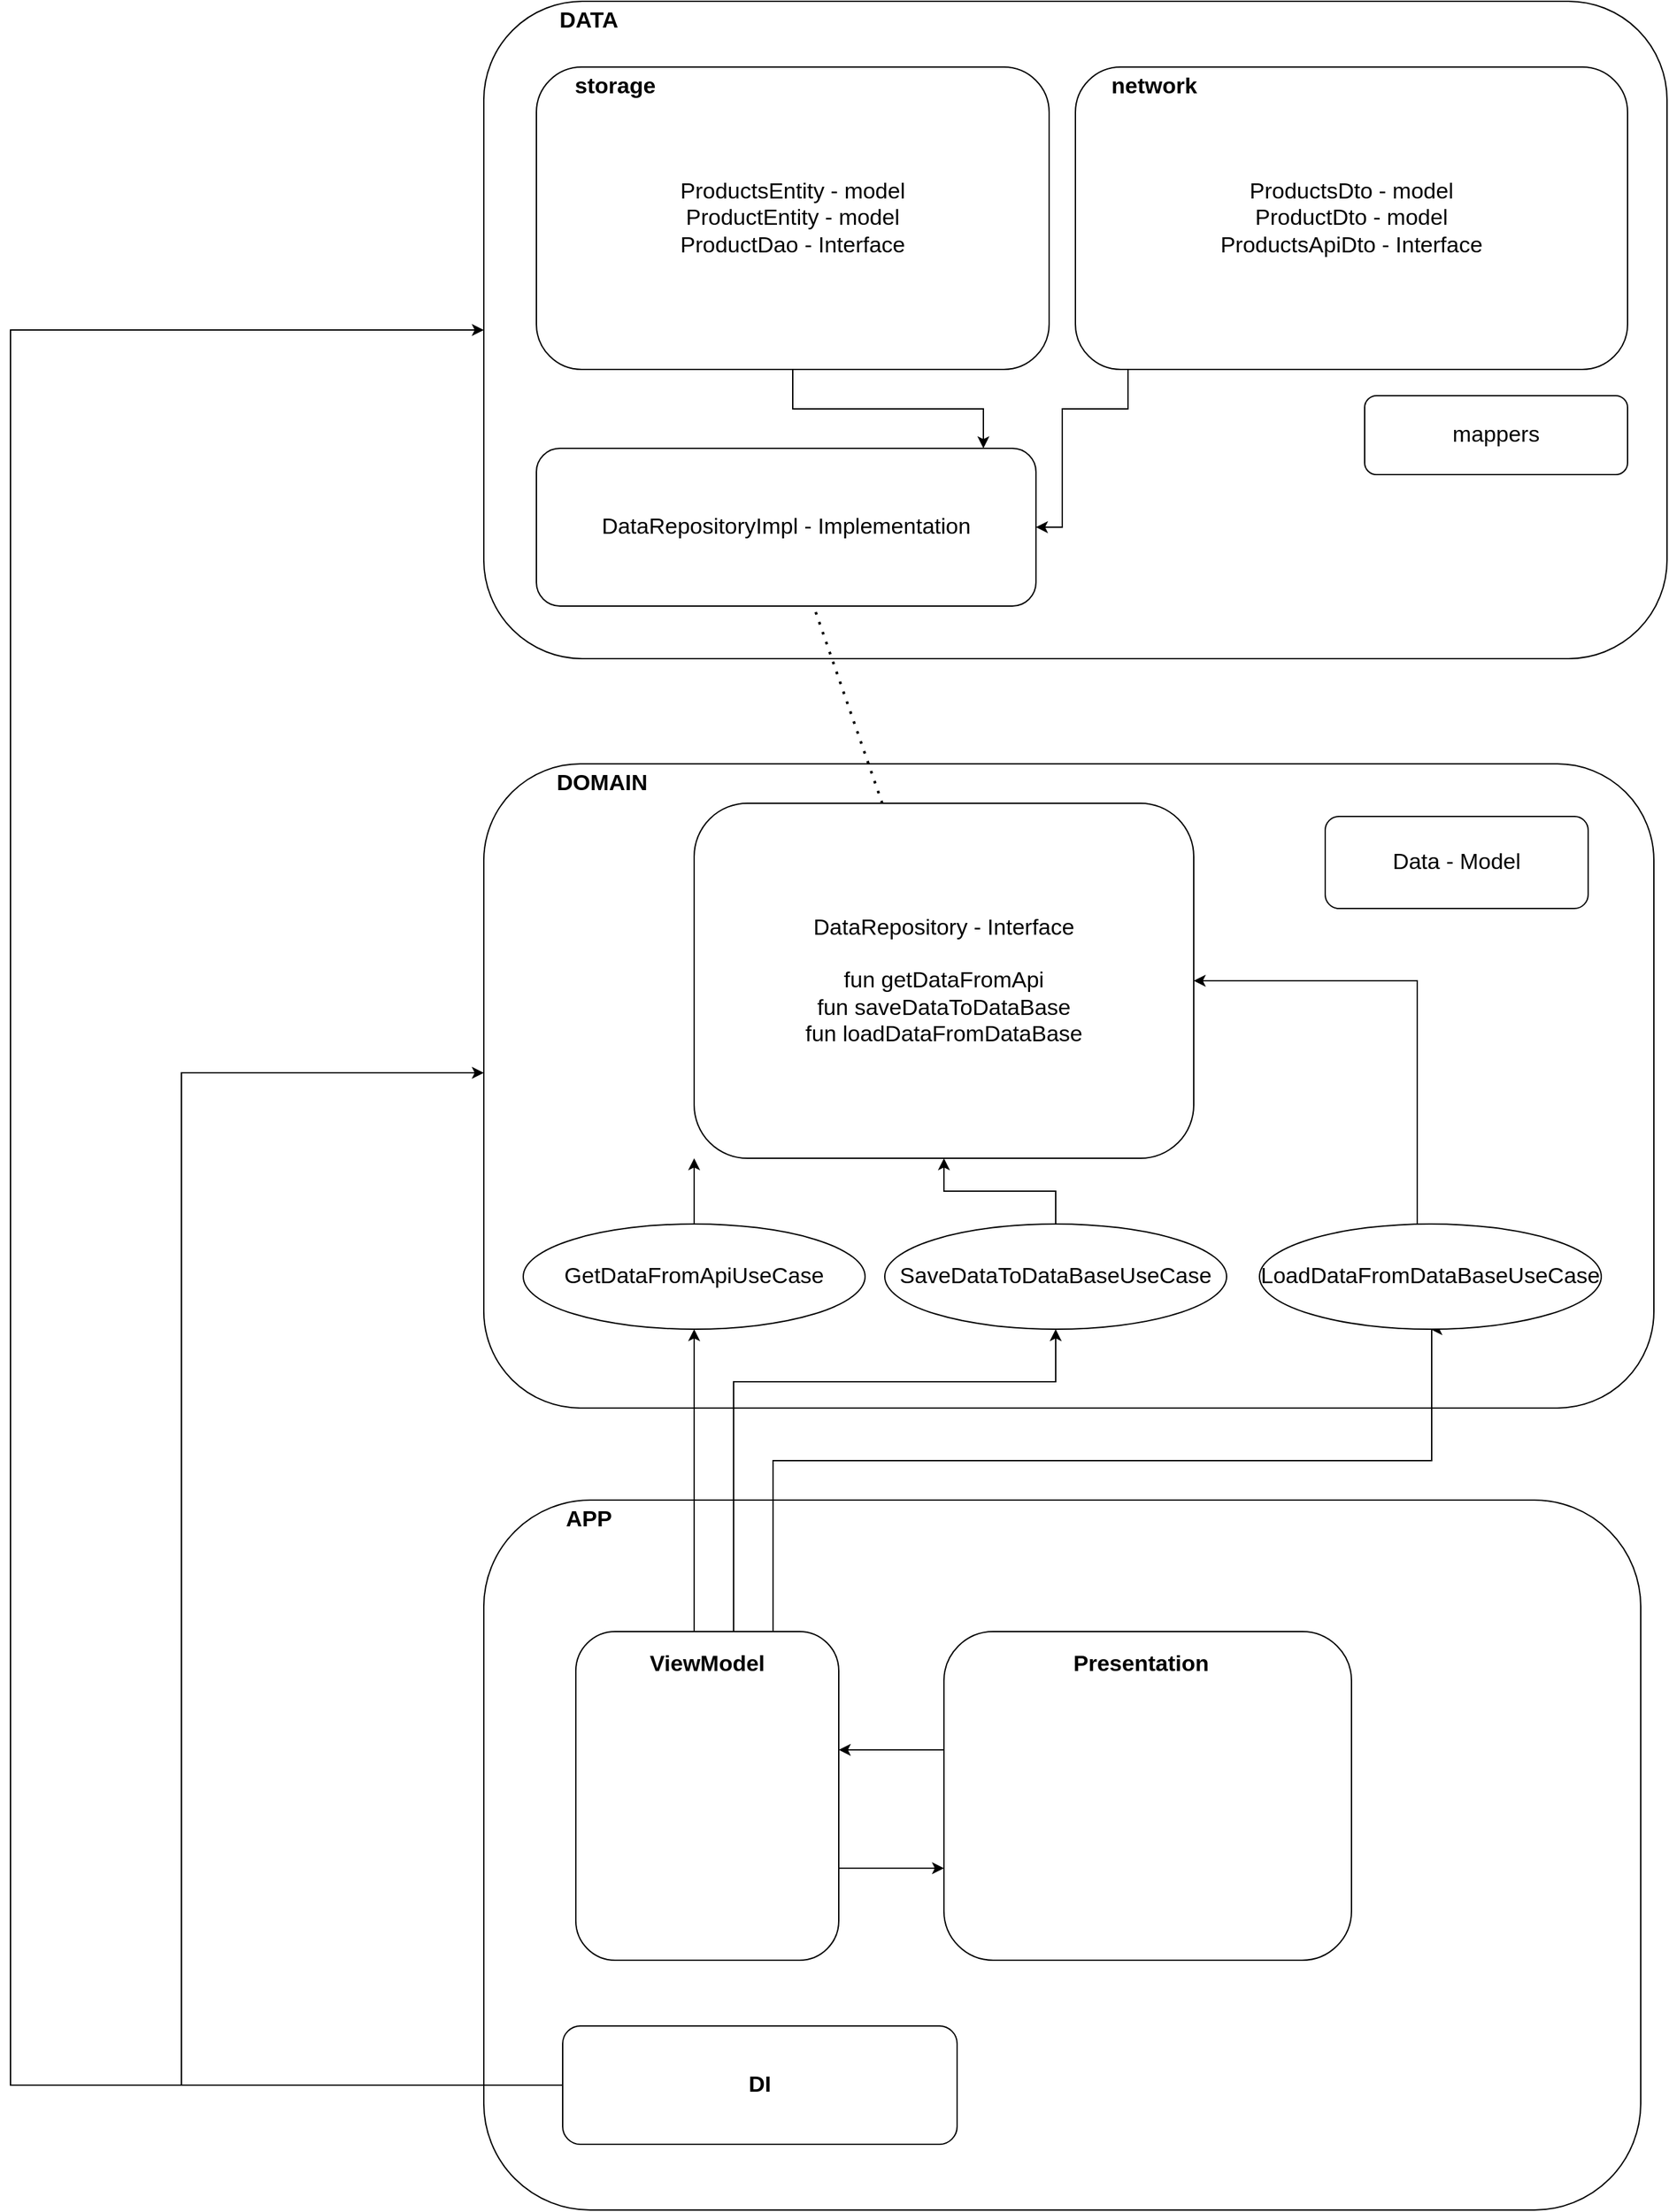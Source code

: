<mxfile version="24.5.4" type="device">
  <diagram id="Rj8qp3uqT3ajtmm9WSpq" name="Page-1">
    <mxGraphModel dx="2385" dy="2822" grid="1" gridSize="10" guides="1" tooltips="1" connect="1" arrows="1" fold="1" page="1" pageScale="1" pageWidth="850" pageHeight="1100" math="0" shadow="0">
      <root>
        <mxCell id="0" />
        <mxCell id="1" parent="0" />
        <mxCell id="YiW-QDjsgRmivzlMK6RQ-1" value="" style="rounded=1;whiteSpace=wrap;html=1;fontSize=17;movable=0;resizable=0;rotatable=0;deletable=0;editable=0;locked=1;connectable=0;" parent="1" vertex="1">
          <mxGeometry x="-200" y="-240" width="900" height="500" as="geometry" />
        </mxCell>
        <mxCell id="YiW-QDjsgRmivzlMK6RQ-2" value="" style="rounded=1;whiteSpace=wrap;html=1;fontSize=17;movable=0;resizable=0;rotatable=0;deletable=0;editable=0;locked=1;connectable=0;" parent="1" vertex="1">
          <mxGeometry x="-200" y="340" width="890" height="490" as="geometry" />
        </mxCell>
        <mxCell id="YiW-QDjsgRmivzlMK6RQ-3" value="" style="rounded=1;whiteSpace=wrap;html=1;fontSize=17;movable=0;resizable=0;rotatable=0;deletable=0;editable=0;locked=1;connectable=0;" parent="1" vertex="1">
          <mxGeometry x="-200" y="900" width="880" height="540" as="geometry" />
        </mxCell>
        <mxCell id="YiW-QDjsgRmivzlMK6RQ-12" value="&lt;font style=&quot;font-size: 17px;&quot;&gt;&lt;b style=&quot;font-size: 17px;&quot;&gt;DATA&lt;/b&gt;&lt;/font&gt;" style="text;html=1;align=center;verticalAlign=middle;whiteSpace=wrap;rounded=0;fontSize=17;" parent="1" vertex="1">
          <mxGeometry x="-150" y="-240" width="60" height="30" as="geometry" />
        </mxCell>
        <mxCell id="YiW-QDjsgRmivzlMK6RQ-13" value="&lt;font style=&quot;font-size: 17px;&quot;&gt;&lt;b style=&quot;font-size: 17px;&quot;&gt;DOMAIN&lt;/b&gt;&lt;/font&gt;" style="text;html=1;align=center;verticalAlign=middle;whiteSpace=wrap;rounded=0;fontSize=17;" parent="1" vertex="1">
          <mxGeometry x="-140" y="340" width="60" height="30" as="geometry" />
        </mxCell>
        <mxCell id="YiW-QDjsgRmivzlMK6RQ-14" value="&lt;font style=&quot;font-size: 17px;&quot;&gt;&lt;b style=&quot;font-size: 17px;&quot;&gt;APP&lt;/b&gt;&lt;/font&gt;" style="text;html=1;align=center;verticalAlign=middle;whiteSpace=wrap;rounded=0;fontSize=17;" parent="1" vertex="1">
          <mxGeometry x="-150" y="900" width="60" height="30" as="geometry" />
        </mxCell>
        <mxCell id="YiW-QDjsgRmivzlMK6RQ-27" style="edgeStyle=orthogonalEdgeStyle;rounded=0;orthogonalLoop=1;jettySize=auto;html=1;fontSize=17;" parent="1" source="YiW-QDjsgRmivzlMK6RQ-15" target="YiW-QDjsgRmivzlMK6RQ-17" edge="1">
          <mxGeometry relative="1" as="geometry">
            <Array as="points">
              <mxPoint x="100" y="1180" />
              <mxPoint x="100" y="1180" />
            </Array>
          </mxGeometry>
        </mxCell>
        <mxCell id="YiW-QDjsgRmivzlMK6RQ-37" style="edgeStyle=orthogonalEdgeStyle;rounded=0;orthogonalLoop=1;jettySize=auto;html=1;entryX=0.5;entryY=1;entryDx=0;entryDy=0;" parent="1" source="YiW-QDjsgRmivzlMK6RQ-15" target="YiW-QDjsgRmivzlMK6RQ-28" edge="1">
          <mxGeometry relative="1" as="geometry">
            <Array as="points">
              <mxPoint x="-40" y="940" />
              <mxPoint x="-40" y="940" />
            </Array>
          </mxGeometry>
        </mxCell>
        <mxCell id="YiW-QDjsgRmivzlMK6RQ-38" style="edgeStyle=orthogonalEdgeStyle;rounded=0;orthogonalLoop=1;jettySize=auto;html=1;entryX=0.5;entryY=1;entryDx=0;entryDy=0;" parent="1" source="YiW-QDjsgRmivzlMK6RQ-15" target="YiW-QDjsgRmivzlMK6RQ-35" edge="1">
          <mxGeometry relative="1" as="geometry">
            <Array as="points">
              <mxPoint x="-10" y="810" />
              <mxPoint x="235" y="810" />
            </Array>
          </mxGeometry>
        </mxCell>
        <mxCell id="YiW-QDjsgRmivzlMK6RQ-40" style="edgeStyle=orthogonalEdgeStyle;rounded=0;orthogonalLoop=1;jettySize=auto;html=1;" parent="1" source="YiW-QDjsgRmivzlMK6RQ-15" edge="1">
          <mxGeometry relative="1" as="geometry">
            <mxPoint x="520" y="770" as="targetPoint" />
            <Array as="points">
              <mxPoint x="20" y="870" />
              <mxPoint x="521" y="870" />
              <mxPoint x="521" y="770" />
            </Array>
          </mxGeometry>
        </mxCell>
        <mxCell id="YiW-QDjsgRmivzlMK6RQ-15" value="" style="rounded=1;whiteSpace=wrap;html=1;fontSize=17;" parent="1" vertex="1">
          <mxGeometry x="-130" y="1000" width="200" height="250" as="geometry" />
        </mxCell>
        <mxCell id="YiW-QDjsgRmivzlMK6RQ-16" value="&lt;font style=&quot;font-size: 17px;&quot;&gt;&lt;b style=&quot;font-size: 17px;&quot;&gt;ViewModel&lt;/b&gt;&lt;/font&gt;" style="text;html=1;align=center;verticalAlign=middle;whiteSpace=wrap;rounded=0;fontSize=17;" parent="1" vertex="1">
          <mxGeometry x="-60" y="1010" width="60" height="30" as="geometry" />
        </mxCell>
        <mxCell id="YiW-QDjsgRmivzlMK6RQ-26" style="edgeStyle=orthogonalEdgeStyle;rounded=0;orthogonalLoop=1;jettySize=auto;html=1;fontSize=17;" parent="1" source="YiW-QDjsgRmivzlMK6RQ-17" target="YiW-QDjsgRmivzlMK6RQ-15" edge="1">
          <mxGeometry relative="1" as="geometry">
            <Array as="points">
              <mxPoint x="110" y="1090" />
              <mxPoint x="110" y="1090" />
            </Array>
          </mxGeometry>
        </mxCell>
        <mxCell id="YiW-QDjsgRmivzlMK6RQ-17" value="" style="rounded=1;whiteSpace=wrap;html=1;fontSize=17;" parent="1" vertex="1">
          <mxGeometry x="150" y="1000" width="310" height="250" as="geometry" />
        </mxCell>
        <mxCell id="YiW-QDjsgRmivzlMK6RQ-18" value="&lt;span style=&quot;font-size: 17px;&quot;&gt;&lt;b style=&quot;font-size: 17px;&quot;&gt;Presentation&lt;/b&gt;&lt;/span&gt;" style="text;html=1;align=center;verticalAlign=middle;whiteSpace=wrap;rounded=0;fontSize=17;" parent="1" vertex="1">
          <mxGeometry x="270" y="1010" width="60" height="30" as="geometry" />
        </mxCell>
        <mxCell id="YiW-QDjsgRmivzlMK6RQ-33" style="edgeStyle=orthogonalEdgeStyle;rounded=0;orthogonalLoop=1;jettySize=auto;html=1;" parent="1" source="YiW-QDjsgRmivzlMK6RQ-19" target="YiW-QDjsgRmivzlMK6RQ-23" edge="1">
          <mxGeometry relative="1" as="geometry">
            <mxPoint x="35" y="90.0" as="targetPoint" />
            <Array as="points">
              <mxPoint x="35" y="70" />
              <mxPoint x="180" y="70" />
            </Array>
          </mxGeometry>
        </mxCell>
        <mxCell id="YiW-QDjsgRmivzlMK6RQ-19" value="ProductsEntity - model&lt;div&gt;ProductEntity - model&lt;br&gt;&lt;/div&gt;&lt;div&gt;ProductDao - Interface&lt;/div&gt;" style="rounded=1;whiteSpace=wrap;html=1;fontSize=17;" parent="1" vertex="1">
          <mxGeometry x="-160" y="-190" width="390" height="230" as="geometry" />
        </mxCell>
        <mxCell id="YiW-QDjsgRmivzlMK6RQ-44" style="edgeStyle=orthogonalEdgeStyle;rounded=0;orthogonalLoop=1;jettySize=auto;html=1;entryX=1;entryY=0.5;entryDx=0;entryDy=0;" parent="1" source="YiW-QDjsgRmivzlMK6RQ-21" target="YiW-QDjsgRmivzlMK6RQ-23" edge="1">
          <mxGeometry relative="1" as="geometry">
            <Array as="points">
              <mxPoint x="290" y="70" />
              <mxPoint x="240" y="70" />
              <mxPoint x="240" y="160" />
            </Array>
          </mxGeometry>
        </mxCell>
        <mxCell id="YiW-QDjsgRmivzlMK6RQ-21" value="ProductsDto - model&lt;div&gt;ProductDto - model&lt;br&gt;&lt;/div&gt;&lt;div&gt;ProductsApiDto - Interface&lt;/div&gt;" style="rounded=1;whiteSpace=wrap;html=1;fontSize=17;" parent="1" vertex="1">
          <mxGeometry x="250" y="-190" width="420" height="230" as="geometry" />
        </mxCell>
        <mxCell id="YiW-QDjsgRmivzlMK6RQ-22" value="&lt;font style=&quot;font-size: 17px;&quot;&gt;&lt;b style=&quot;font-size: 17px;&quot;&gt;network&lt;/b&gt;&lt;/font&gt;" style="text;html=1;align=center;verticalAlign=middle;whiteSpace=wrap;rounded=0;fontSize=17;" parent="1" vertex="1">
          <mxGeometry x="280" y="-190" width="60" height="30" as="geometry" />
        </mxCell>
        <mxCell id="YiW-QDjsgRmivzlMK6RQ-23" value="DataRepositoryImpl - Implementation" style="rounded=1;whiteSpace=wrap;html=1;fontSize=17;" parent="1" vertex="1">
          <mxGeometry x="-160" y="100" width="380" height="120" as="geometry" />
        </mxCell>
        <mxCell id="YiW-QDjsgRmivzlMK6RQ-25" value="DataRepository - Interface&lt;div&gt;&lt;br&gt;fun getDataFromApi&lt;div&gt;fun saveDataToDataBase&lt;/div&gt;&lt;div&gt;fun loadDataFromDataBase&lt;/div&gt;&lt;/div&gt;" style="rounded=1;whiteSpace=wrap;html=1;fontSize=17;" parent="1" vertex="1">
          <mxGeometry x="-40" y="370" width="380" height="270" as="geometry" />
        </mxCell>
        <mxCell id="YiW-QDjsgRmivzlMK6RQ-31" style="edgeStyle=orthogonalEdgeStyle;rounded=0;orthogonalLoop=1;jettySize=auto;html=1;" parent="1" source="YiW-QDjsgRmivzlMK6RQ-28" target="YiW-QDjsgRmivzlMK6RQ-25" edge="1">
          <mxGeometry relative="1" as="geometry">
            <Array as="points">
              <mxPoint x="-30" y="615" />
              <mxPoint x="10" y="615" />
            </Array>
          </mxGeometry>
        </mxCell>
        <mxCell id="YiW-QDjsgRmivzlMK6RQ-28" value="GetDataFromApiUseCase" style="ellipse;whiteSpace=wrap;html=1;fontSize=17;" parent="1" vertex="1">
          <mxGeometry x="-170" y="690" width="260" height="80" as="geometry" />
        </mxCell>
        <mxCell id="YiW-QDjsgRmivzlMK6RQ-29" value="Data - Model" style="rounded=1;whiteSpace=wrap;html=1;fontSize=17;" parent="1" vertex="1">
          <mxGeometry x="440" y="380" width="200" height="70" as="geometry" />
        </mxCell>
        <mxCell id="YiW-QDjsgRmivzlMK6RQ-32" value="" style="endArrow=none;dashed=1;html=1;dashPattern=1 3;strokeWidth=2;rounded=0;" parent="1" source="YiW-QDjsgRmivzlMK6RQ-25" target="YiW-QDjsgRmivzlMK6RQ-23" edge="1">
          <mxGeometry width="50" height="50" relative="1" as="geometry">
            <mxPoint x="-20" y="310" as="sourcePoint" />
            <mxPoint x="30" y="260" as="targetPoint" />
          </mxGeometry>
        </mxCell>
        <mxCell id="YiW-QDjsgRmivzlMK6RQ-20" value="&lt;b&gt;storage&lt;/b&gt;" style="text;html=1;align=center;verticalAlign=middle;whiteSpace=wrap;rounded=0;fontSize=17;" parent="1" vertex="1">
          <mxGeometry x="-130" y="-190" width="60" height="30" as="geometry" />
        </mxCell>
        <mxCell id="YiW-QDjsgRmivzlMK6RQ-36" style="edgeStyle=orthogonalEdgeStyle;rounded=0;orthogonalLoop=1;jettySize=auto;html=1;" parent="1" source="YiW-QDjsgRmivzlMK6RQ-35" target="YiW-QDjsgRmivzlMK6RQ-25" edge="1">
          <mxGeometry relative="1" as="geometry" />
        </mxCell>
        <mxCell id="YiW-QDjsgRmivzlMK6RQ-35" value="SaveDataToDataBaseUseCase" style="ellipse;whiteSpace=wrap;html=1;fontSize=17;" parent="1" vertex="1">
          <mxGeometry x="105" y="690" width="260" height="80" as="geometry" />
        </mxCell>
        <mxCell id="YiW-QDjsgRmivzlMK6RQ-42" style="edgeStyle=orthogonalEdgeStyle;rounded=0;orthogonalLoop=1;jettySize=auto;html=1;entryX=1;entryY=0.5;entryDx=0;entryDy=0;" parent="1" source="YiW-QDjsgRmivzlMK6RQ-39" target="YiW-QDjsgRmivzlMK6RQ-25" edge="1">
          <mxGeometry relative="1" as="geometry">
            <Array as="points">
              <mxPoint x="510" y="505" />
            </Array>
          </mxGeometry>
        </mxCell>
        <mxCell id="YiW-QDjsgRmivzlMK6RQ-39" value="LoadDataFromDataBaseUseCase" style="ellipse;whiteSpace=wrap;html=1;fontSize=17;" parent="1" vertex="1">
          <mxGeometry x="390" y="690" width="260" height="80" as="geometry" />
        </mxCell>
        <mxCell id="YiW-QDjsgRmivzlMK6RQ-43" value="mappers" style="rounded=1;whiteSpace=wrap;html=1;fontSize=17;" parent="1" vertex="1">
          <mxGeometry x="470" y="60" width="200" height="60" as="geometry" />
        </mxCell>
        <mxCell id="YiW-QDjsgRmivzlMK6RQ-46" style="edgeStyle=orthogonalEdgeStyle;rounded=0;orthogonalLoop=1;jettySize=auto;html=1;" parent="1" source="YiW-QDjsgRmivzlMK6RQ-45" edge="1">
          <mxGeometry relative="1" as="geometry">
            <mxPoint x="-200.0" y="10" as="targetPoint" />
            <Array as="points">
              <mxPoint x="-560" y="10" />
            </Array>
          </mxGeometry>
        </mxCell>
        <mxCell id="YiW-QDjsgRmivzlMK6RQ-48" style="edgeStyle=orthogonalEdgeStyle;rounded=0;orthogonalLoop=1;jettySize=auto;html=1;" parent="1" source="YiW-QDjsgRmivzlMK6RQ-45" edge="1">
          <mxGeometry relative="1" as="geometry">
            <mxPoint x="-200.0" y="575" as="targetPoint" />
            <Array as="points">
              <mxPoint x="-430" y="1345" />
              <mxPoint x="-430" y="575" />
            </Array>
          </mxGeometry>
        </mxCell>
        <mxCell id="YiW-QDjsgRmivzlMK6RQ-45" value="&lt;b&gt;DI&lt;/b&gt;" style="rounded=1;whiteSpace=wrap;html=1;fontSize=17;" parent="1" vertex="1">
          <mxGeometry x="-140" y="1300" width="300" height="90" as="geometry" />
        </mxCell>
      </root>
    </mxGraphModel>
  </diagram>
</mxfile>
